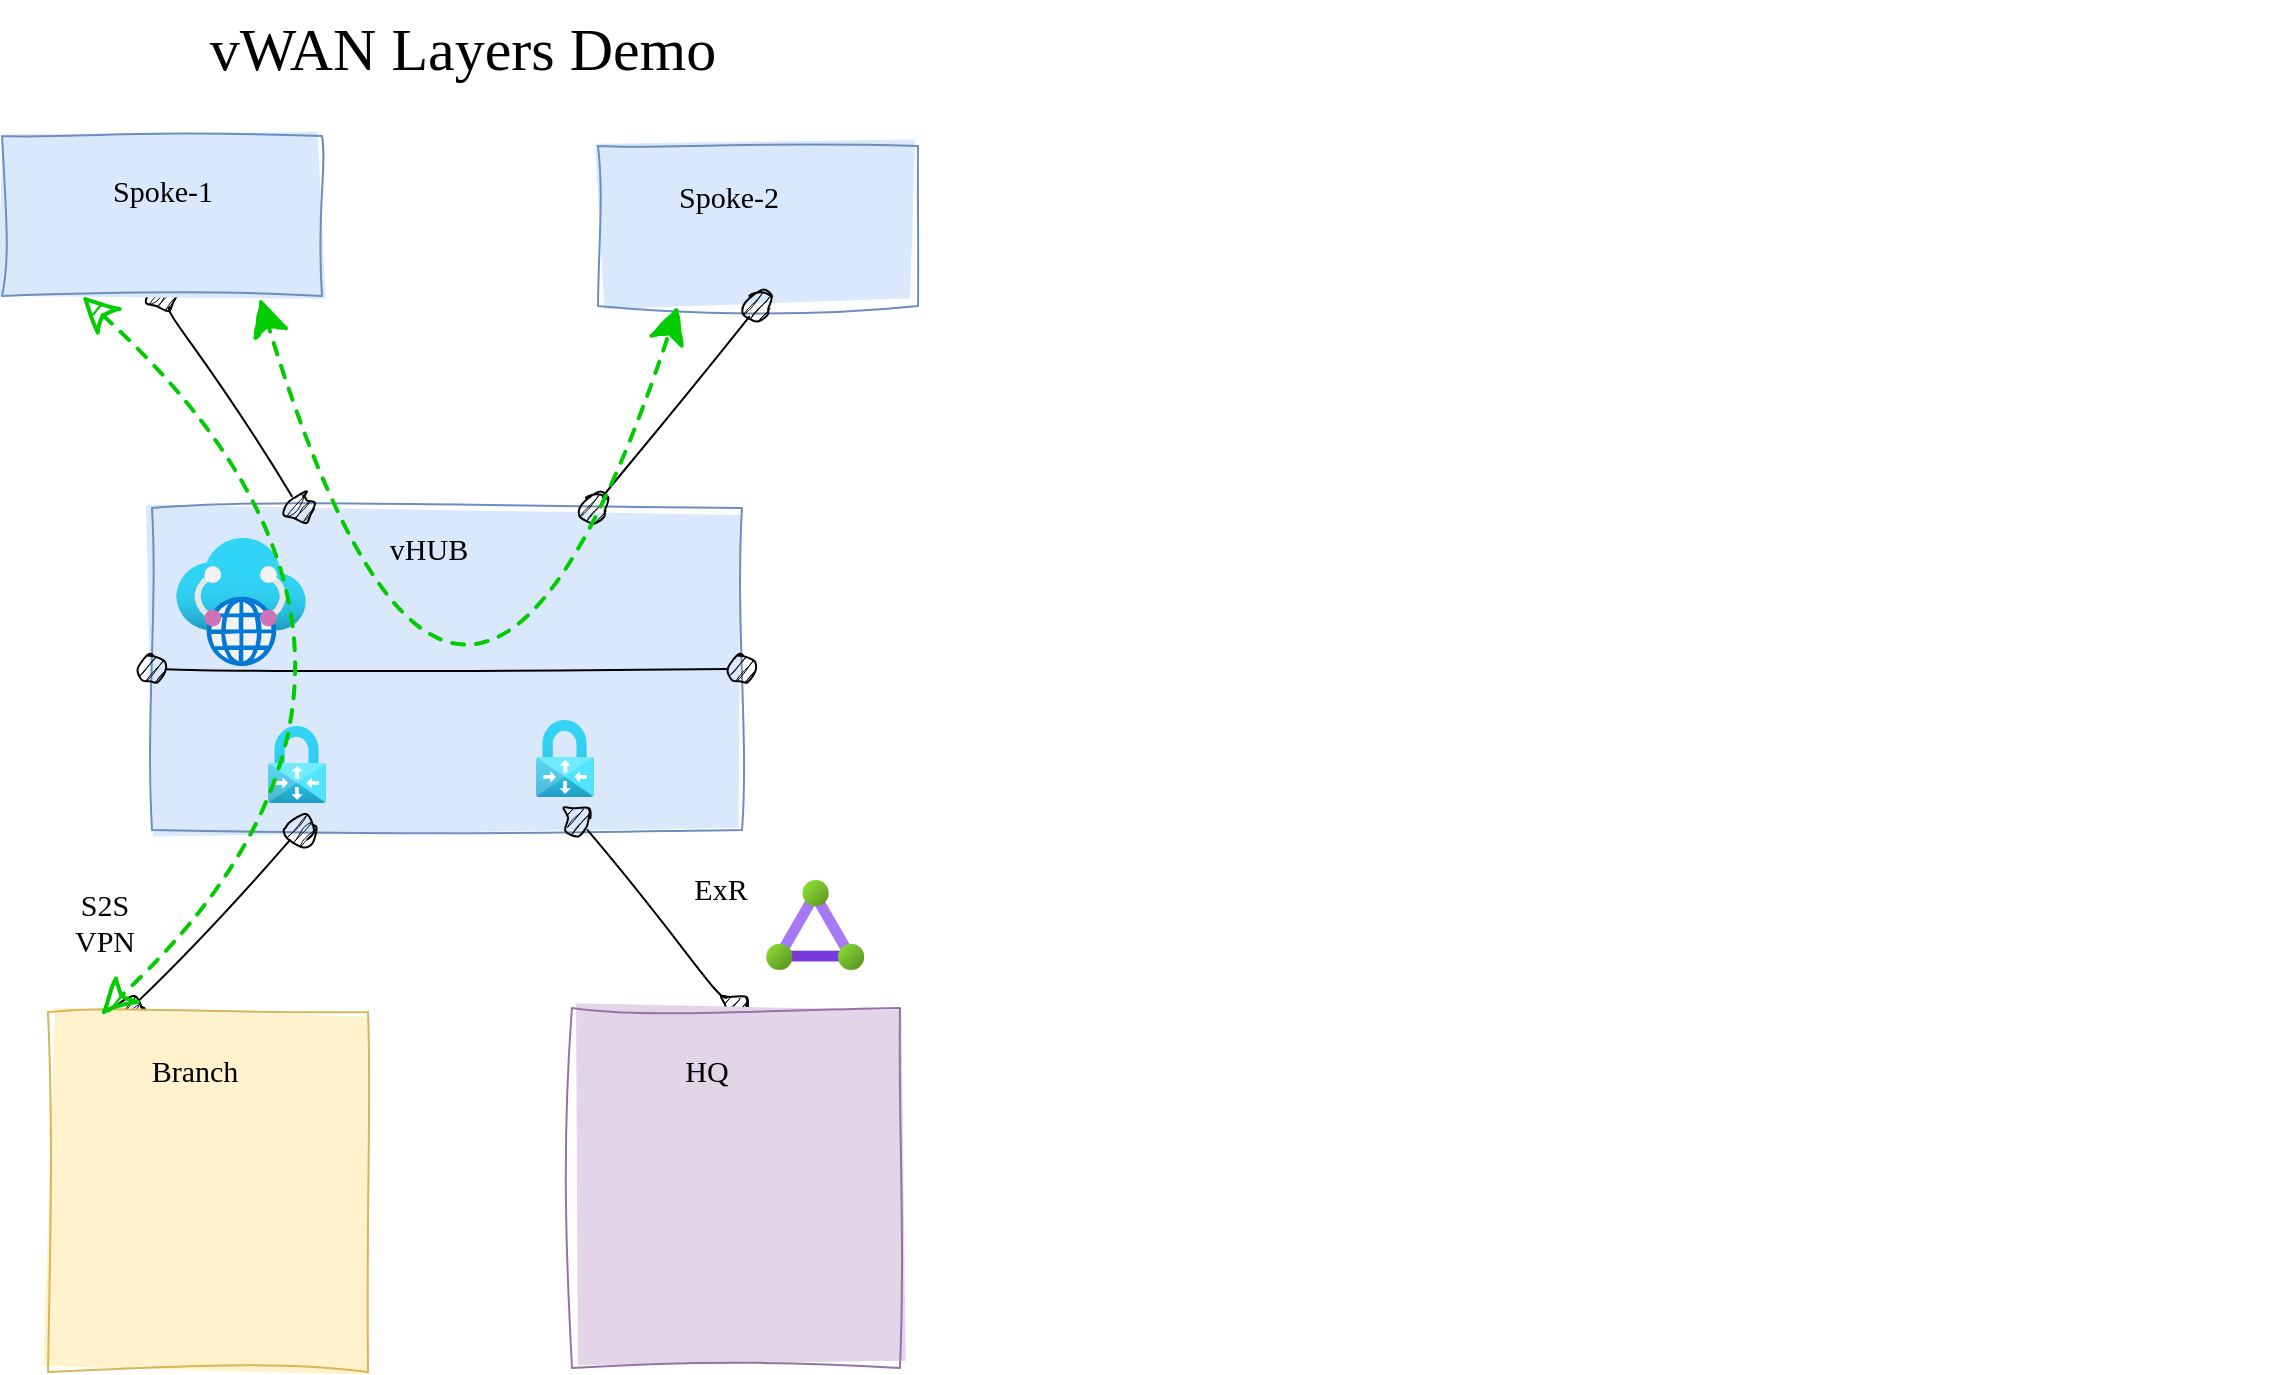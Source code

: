 <mxfile version="20.8.10" type="device" pages="2"><diagram name="vwan-demo" id="gCm6ok2okXvergf82eLF"><mxGraphModel dx="1595" dy="2063" grid="0" gridSize="10" guides="1" tooltips="1" connect="1" arrows="1" fold="1" page="0" pageScale="1" pageWidth="850" pageHeight="1100" math="0" shadow="0"><root><mxCell id="0"/><mxCell id="1" parent="0"/><mxCell id="wnDz3DgKL_Ua9FuUxsEk-14" value="&lt;font style=&quot;font-size: 30px;&quot;&gt;vWAN Layers Demo&lt;/font&gt;" style="text;html=1;align=center;verticalAlign=middle;resizable=0;points=[];autosize=1;strokeColor=none;fillColor=none;fontSize=16;fontFamily=Comic Sans MS;" parent="1" vertex="1"><mxGeometry x="265" y="-932" width="298" height="48" as="geometry"/></mxCell><mxCell id="ZmDEDTxgg_BEzjHVm4Be-3" value="" style="rounded=0;whiteSpace=wrap;html=1;sketch=1;curveFitting=1;jiggle=2;disableMultiStroke=1;fillColor=#dae8fc;strokeColor=#6c8ebf;fillStyle=solid;" parent="1" vertex="1"><mxGeometry x="259" y="-678" width="295" height="161" as="geometry"/></mxCell><mxCell id="ZmDEDTxgg_BEzjHVm4Be-6" style="edgeStyle=none;curved=1;rounded=0;orthogonalLoop=1;jettySize=auto;html=1;exitX=0.5;exitY=1;exitDx=0;exitDy=0;entryX=0.25;entryY=0;entryDx=0;entryDy=0;endArrow=oval;startSize=14;endSize=14;sourcePerimeterSpacing=8;targetPerimeterSpacing=8;startArrow=oval;startFill=1;endFill=1;sketch=1;curveFitting=1;jiggle=2;disableMultiStroke=1;" parent="1" source="ZmDEDTxgg_BEzjHVm4Be-1" target="ZmDEDTxgg_BEzjHVm4Be-3" edge="1"><mxGeometry relative="1" as="geometry"/></mxCell><mxCell id="ZmDEDTxgg_BEzjHVm4Be-1" value="" style="rounded=0;whiteSpace=wrap;html=1;sketch=1;curveFitting=1;jiggle=2;disableMultiStroke=1;fillColor=#dae8fc;strokeColor=#6c8ebf;fillStyle=solid;" parent="1" vertex="1"><mxGeometry x="184" y="-864" width="160" height="80" as="geometry"/></mxCell><mxCell id="ZmDEDTxgg_BEzjHVm4Be-2" value="" style="rounded=0;whiteSpace=wrap;html=1;sketch=1;curveFitting=1;jiggle=2;disableMultiStroke=1;fillStyle=solid;fillColor=#dae8fc;strokeColor=#6c8ebf;" parent="1" vertex="1"><mxGeometry x="482" y="-859" width="160" height="80" as="geometry"/></mxCell><mxCell id="ZmDEDTxgg_BEzjHVm4Be-7" style="edgeStyle=none;curved=1;rounded=0;orthogonalLoop=1;jettySize=auto;html=1;exitX=0.75;exitY=0;exitDx=0;exitDy=0;entryX=0.5;entryY=1;entryDx=0;entryDy=0;endArrow=oval;startSize=14;endSize=14;sourcePerimeterSpacing=8;targetPerimeterSpacing=8;startArrow=oval;startFill=1;endFill=1;sketch=1;curveFitting=1;jiggle=2;disableMultiStroke=1;" parent="1" source="ZmDEDTxgg_BEzjHVm4Be-3" target="ZmDEDTxgg_BEzjHVm4Be-2" edge="1"><mxGeometry relative="1" as="geometry"/></mxCell><mxCell id="ZmDEDTxgg_BEzjHVm4Be-10" value="&lt;font style=&quot;font-size: 15px;&quot; face=&quot;Comic Sans MS&quot;&gt;Spoke-1&lt;/font&gt;" style="text;html=1;align=center;verticalAlign=middle;resizable=0;points=[];autosize=1;strokeColor=none;fillColor=none;" parent="1" vertex="1"><mxGeometry x="227" y="-852" width="74" height="30" as="geometry"/></mxCell><mxCell id="ZmDEDTxgg_BEzjHVm4Be-11" value="&lt;font style=&quot;font-size: 15px;&quot; face=&quot;Comic Sans MS&quot;&gt;Spoke-2&lt;/font&gt;" style="text;html=1;align=center;verticalAlign=middle;resizable=0;points=[];autosize=1;strokeColor=none;fillColor=none;" parent="1" vertex="1"><mxGeometry x="509" y="-849" width="76" height="30" as="geometry"/></mxCell><mxCell id="ZmDEDTxgg_BEzjHVm4Be-12" value="&lt;font face=&quot;Comic Sans MS&quot;&gt;&lt;span style=&quot;font-size: 15px;&quot;&gt;vHUB&lt;/span&gt;&lt;/font&gt;" style="text;html=1;align=center;verticalAlign=middle;resizable=0;points=[];autosize=1;strokeColor=none;fillColor=none;" parent="1" vertex="1"><mxGeometry x="368" y="-673" width="57" height="30" as="geometry"/></mxCell><mxCell id="ZmDEDTxgg_BEzjHVm4Be-18" value="" style="aspect=fixed;html=1;points=[];align=center;image;fontSize=12;image=img/lib/azure2/networking/Virtual_WANs.svg;sketch=1;disableMultiStroke=1;fontFamily=Comic Sans MS;" parent="1" vertex="1"><mxGeometry x="271" y="-663" width="65" height="64" as="geometry"/></mxCell><mxCell id="ZmDEDTxgg_BEzjHVm4Be-19" value="" style="aspect=fixed;html=1;points=[];align=center;image;fontSize=12;image=img/lib/azure2/networking/Virtual_Network_Gateways.svg;sketch=1;disableMultiStroke=1;fontFamily=Comic Sans MS;" parent="1" vertex="1"><mxGeometry x="317" y="-569" width="29" height="38.48" as="geometry"/></mxCell><mxCell id="ZmDEDTxgg_BEzjHVm4Be-20" value="" style="aspect=fixed;html=1;points=[];align=center;image;fontSize=12;image=img/lib/azure2/networking/Virtual_Network_Gateways.svg;sketch=1;disableMultiStroke=1;fontFamily=Comic Sans MS;" parent="1" vertex="1"><mxGeometry x="451" y="-572" width="29" height="38.48" as="geometry"/></mxCell><mxCell id="ZmDEDTxgg_BEzjHVm4Be-21" style="edgeStyle=none;curved=1;rounded=0;sketch=1;disableMultiStroke=1;orthogonalLoop=1;jettySize=auto;html=1;exitX=0;exitY=0.5;exitDx=0;exitDy=0;entryX=1;entryY=0.5;entryDx=0;entryDy=0;fontFamily=Comic Sans MS;fontSize=15;startArrow=oval;startFill=1;endArrow=oval;endFill=1;startSize=14;endSize=14;sourcePerimeterSpacing=8;targetPerimeterSpacing=8;" parent="1" source="ZmDEDTxgg_BEzjHVm4Be-3" target="ZmDEDTxgg_BEzjHVm4Be-3" edge="1"><mxGeometry relative="1" as="geometry"/></mxCell><mxCell id="ZmDEDTxgg_BEzjHVm4Be-8" style="edgeStyle=none;curved=1;rounded=0;orthogonalLoop=1;jettySize=auto;html=1;exitX=0.25;exitY=0;exitDx=0;exitDy=0;entryX=0.25;entryY=1;entryDx=0;entryDy=0;endArrow=oval;startSize=14;endSize=14;sourcePerimeterSpacing=8;targetPerimeterSpacing=8;startArrow=oval;startFill=1;endFill=1;sketch=1;curveFitting=1;jiggle=2;disableMultiStroke=1;" parent="1" source="ZmDEDTxgg_BEzjHVm4Be-4" target="ZmDEDTxgg_BEzjHVm4Be-3" edge="1"><mxGeometry relative="1" as="geometry"/></mxCell><mxCell id="ZmDEDTxgg_BEzjHVm4Be-4" value="" style="rounded=0;whiteSpace=wrap;html=1;sketch=1;curveFitting=1;jiggle=2;disableMultiStroke=1;fillStyle=solid;fillColor=#fff2cc;strokeColor=#d6b656;" parent="1" vertex="1"><mxGeometry x="207" y="-426" width="160" height="180" as="geometry"/></mxCell><mxCell id="ZmDEDTxgg_BEzjHVm4Be-9" style="edgeStyle=none;curved=1;rounded=0;orthogonalLoop=1;jettySize=auto;html=1;exitX=0.5;exitY=0;exitDx=0;exitDy=0;entryX=0.723;entryY=0.967;entryDx=0;entryDy=0;entryPerimeter=0;endArrow=oval;startSize=14;endSize=14;sourcePerimeterSpacing=8;targetPerimeterSpacing=8;startArrow=oval;startFill=1;endFill=1;sketch=1;curveFitting=1;jiggle=2;disableMultiStroke=1;" parent="1" source="ZmDEDTxgg_BEzjHVm4Be-5" target="ZmDEDTxgg_BEzjHVm4Be-3" edge="1"><mxGeometry relative="1" as="geometry"/></mxCell><mxCell id="ZmDEDTxgg_BEzjHVm4Be-5" value="" style="rounded=0;whiteSpace=wrap;html=1;sketch=1;curveFitting=1;jiggle=2;disableMultiStroke=1;fillStyle=solid;fillColor=#e1d5e7;strokeColor=#9673a6;" parent="1" vertex="1"><mxGeometry x="469" y="-428" width="164" height="180" as="geometry"/></mxCell><mxCell id="ZmDEDTxgg_BEzjHVm4Be-13" value="&lt;font face=&quot;Comic Sans MS&quot;&gt;&lt;span style=&quot;font-size: 15px;&quot;&gt;Branch&lt;/span&gt;&lt;/font&gt;" style="text;html=1;align=center;verticalAlign=middle;resizable=0;points=[];autosize=1;strokeColor=none;fillColor=none;" parent="1" vertex="1"><mxGeometry x="246" y="-412" width="67" height="30" as="geometry"/></mxCell><mxCell id="ZmDEDTxgg_BEzjHVm4Be-14" value="&lt;font style=&quot;font-size: 15px;&quot; face=&quot;Comic Sans MS&quot;&gt;HQ&lt;/font&gt;" style="text;html=1;align=center;verticalAlign=middle;resizable=0;points=[];autosize=1;strokeColor=none;fillColor=none;" parent="1" vertex="1"><mxGeometry x="514" y="-412" width="43" height="30" as="geometry"/></mxCell><mxCell id="ZmDEDTxgg_BEzjHVm4Be-15" value="S2S&lt;br&gt;VPN" style="text;html=1;align=center;verticalAlign=middle;resizable=0;points=[];autosize=1;strokeColor=none;fillColor=none;fontSize=15;fontFamily=Comic Sans MS;" parent="1" vertex="1"><mxGeometry x="211" y="-495" width="48" height="48" as="geometry"/></mxCell><mxCell id="ZmDEDTxgg_BEzjHVm4Be-16" value="ExR" style="text;html=1;align=center;verticalAlign=middle;resizable=0;points=[];autosize=1;strokeColor=none;fillColor=none;fontSize=15;fontFamily=Comic Sans MS;" parent="1" vertex="1"><mxGeometry x="520" y="-503" width="46" height="30" as="geometry"/></mxCell><mxCell id="ZmDEDTxgg_BEzjHVm4Be-17" value="" style="aspect=fixed;html=1;points=[];align=center;image;fontSize=12;image=img/lib/azure2/networking/ExpressRoute_Circuits.svg;sketch=1;disableMultiStroke=1;fontFamily=Comic Sans MS;" parent="1" vertex="1"><mxGeometry x="566" y="-492" width="49.22" height="45" as="geometry"/></mxCell><mxCell id="ZmDEDTxgg_BEzjHVm4Be-22" style="edgeStyle=none;curved=1;rounded=0;sketch=1;disableMultiStroke=1;orthogonalLoop=1;jettySize=auto;html=1;exitX=0.806;exitY=1.014;exitDx=0;exitDy=0;entryX=0.25;entryY=1;entryDx=0;entryDy=0;fontFamily=Comic Sans MS;fontSize=15;startArrow=classic;startFill=1;endArrow=classic;endFill=1;startSize=14;endSize=14;sourcePerimeterSpacing=8;targetPerimeterSpacing=8;dashed=1;strokeColor=#00CC00;exitPerimeter=0;flowAnimation=1;sketchStyle=comic;strokeWidth=2;" parent="1" source="ZmDEDTxgg_BEzjHVm4Be-1" target="ZmDEDTxgg_BEzjHVm4Be-2" edge="1"><mxGeometry relative="1" as="geometry"><Array as="points"><mxPoint x="414" y="-452"/></Array></mxGeometry></mxCell><mxCell id="sviQ0_l74zpeOV_1C70C-1" style="edgeStyle=none;curved=1;rounded=0;orthogonalLoop=1;jettySize=auto;html=1;exitX=0.25;exitY=1;exitDx=0;exitDy=0;entryX=0.164;entryY=0.009;entryDx=0;entryDy=0;endArrow=classic;startSize=14;endSize=14;sourcePerimeterSpacing=8;targetPerimeterSpacing=8;fontSize=15;fontFamily=Comic Sans MS;strokeColor=#00CC00;sketch=1;disableMultiStroke=1;startArrow=classic;startFill=1;endFill=1;dashed=1;strokeWidth=2;entryPerimeter=0;" edge="1" parent="1" source="ZmDEDTxgg_BEzjHVm4Be-1" target="ZmDEDTxgg_BEzjHVm4Be-4"><mxGeometry relative="1" as="geometry"><Array as="points"><mxPoint x="421" y="-601"/></Array></mxGeometry></mxCell><mxCell id="2OTHxxH5IdF3bvxex5fP-14" value="" style="shape=image;verticalLabelPosition=bottom;labelBackgroundColor=default;verticalAlign=top;aspect=fixed;imageAspect=0;image=https://learn.microsoft.com/en-us/azure/virtual-wan/media/virtual-wan-global-transit-network-architecture/figure3.png;" vertex="1" parent="1"><mxGeometry x="807.002" y="-865.996" width="520" height="304" as="geometry"/></mxCell></root></mxGraphModel></diagram><diagram id="GfWMqqtvYa8wLTHrcYqE" name="hub-spoke-demo"><mxGraphModel dx="1227" dy="743" grid="0" gridSize="10" guides="1" tooltips="1" connect="1" arrows="1" fold="1" page="0" pageScale="1" pageWidth="850" pageHeight="1100" math="0" shadow="0"><root><mxCell id="0"/><mxCell id="1" parent="0"/></root></mxGraphModel></diagram></mxfile>